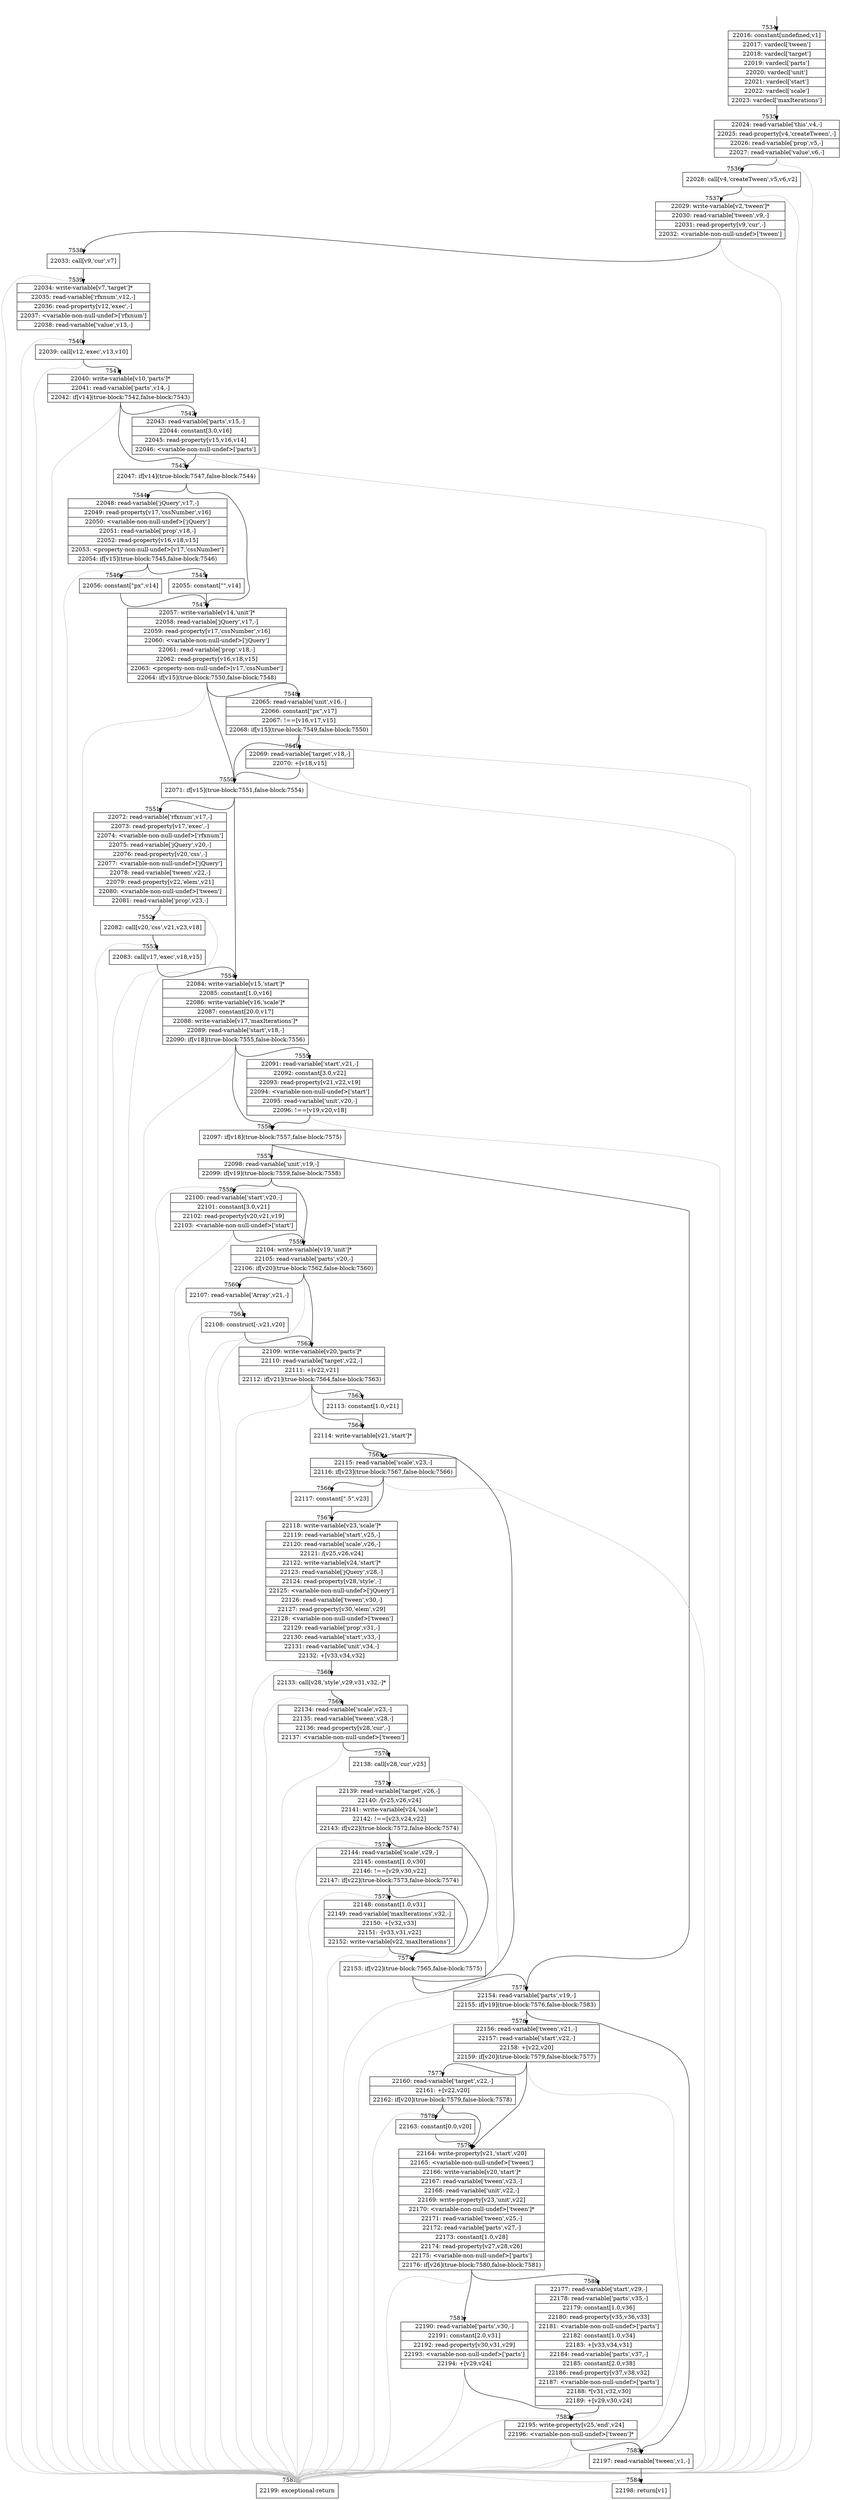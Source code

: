 digraph {
rankdir="TD"
BB_entry486[shape=none,label=""];
BB_entry486 -> BB7534 [tailport=s, headport=n, headlabel="    7534"]
BB7534 [shape=record label="{22016: constant[undefined,v1]|22017: vardecl['tween']|22018: vardecl['target']|22019: vardecl['parts']|22020: vardecl['unit']|22021: vardecl['start']|22022: vardecl['scale']|22023: vardecl['maxIterations']}" ] 
BB7534 -> BB7535 [tailport=s, headport=n, headlabel="      7535"]
BB7535 [shape=record label="{22024: read-variable['this',v4,-]|22025: read-property[v4,'createTween',-]|22026: read-variable['prop',v5,-]|22027: read-variable['value',v6,-]}" ] 
BB7535 -> BB7536 [tailport=s, headport=n, headlabel="      7536"]
BB7535 -> BB7585 [tailport=s, headport=n, color=gray, headlabel="      7585"]
BB7536 [shape=record label="{22028: call[v4,'createTween',v5,v6,v2]}" ] 
BB7536 -> BB7537 [tailport=s, headport=n, headlabel="      7537"]
BB7536 -> BB7585 [tailport=s, headport=n, color=gray]
BB7537 [shape=record label="{22029: write-variable[v2,'tween']*|22030: read-variable['tween',v9,-]|22031: read-property[v9,'cur',-]|22032: \<variable-non-null-undef\>['tween']}" ] 
BB7537 -> BB7538 [tailport=s, headport=n, headlabel="      7538"]
BB7537 -> BB7585 [tailport=s, headport=n, color=gray]
BB7538 [shape=record label="{22033: call[v9,'cur',v7]}" ] 
BB7538 -> BB7539 [tailport=s, headport=n, headlabel="      7539"]
BB7538 -> BB7585 [tailport=s, headport=n, color=gray]
BB7539 [shape=record label="{22034: write-variable[v7,'target']*|22035: read-variable['rfxnum',v12,-]|22036: read-property[v12,'exec',-]|22037: \<variable-non-null-undef\>['rfxnum']|22038: read-variable['value',v13,-]}" ] 
BB7539 -> BB7540 [tailport=s, headport=n, headlabel="      7540"]
BB7539 -> BB7585 [tailport=s, headport=n, color=gray]
BB7540 [shape=record label="{22039: call[v12,'exec',v13,v10]}" ] 
BB7540 -> BB7541 [tailport=s, headport=n, headlabel="      7541"]
BB7540 -> BB7585 [tailport=s, headport=n, color=gray]
BB7541 [shape=record label="{22040: write-variable[v10,'parts']*|22041: read-variable['parts',v14,-]|22042: if[v14](true-block:7542,false-block:7543)}" ] 
BB7541 -> BB7543 [tailport=s, headport=n, headlabel="      7543"]
BB7541 -> BB7542 [tailport=s, headport=n, headlabel="      7542"]
BB7541 -> BB7585 [tailport=s, headport=n, color=gray]
BB7542 [shape=record label="{22043: read-variable['parts',v15,-]|22044: constant[3.0,v16]|22045: read-property[v15,v16,v14]|22046: \<variable-non-null-undef\>['parts']}" ] 
BB7542 -> BB7543 [tailport=s, headport=n]
BB7542 -> BB7585 [tailport=s, headport=n, color=gray]
BB7543 [shape=record label="{22047: if[v14](true-block:7547,false-block:7544)}" ] 
BB7543 -> BB7547 [tailport=s, headport=n, headlabel="      7547"]
BB7543 -> BB7544 [tailport=s, headport=n, headlabel="      7544"]
BB7544 [shape=record label="{22048: read-variable['jQuery',v17,-]|22049: read-property[v17,'cssNumber',v16]|22050: \<variable-non-null-undef\>['jQuery']|22051: read-variable['prop',v18,-]|22052: read-property[v16,v18,v15]|22053: \<property-non-null-undef\>[v17,'cssNumber']|22054: if[v15](true-block:7545,false-block:7546)}" ] 
BB7544 -> BB7545 [tailport=s, headport=n, headlabel="      7545"]
BB7544 -> BB7546 [tailport=s, headport=n, headlabel="      7546"]
BB7544 -> BB7585 [tailport=s, headport=n, color=gray]
BB7545 [shape=record label="{22055: constant[\"\",v14]}" ] 
BB7545 -> BB7547 [tailport=s, headport=n]
BB7546 [shape=record label="{22056: constant[\"px\",v14]}" ] 
BB7546 -> BB7547 [tailport=s, headport=n]
BB7547 [shape=record label="{22057: write-variable[v14,'unit']*|22058: read-variable['jQuery',v17,-]|22059: read-property[v17,'cssNumber',v16]|22060: \<variable-non-null-undef\>['jQuery']|22061: read-variable['prop',v18,-]|22062: read-property[v16,v18,v15]|22063: \<property-non-null-undef\>[v17,'cssNumber']|22064: if[v15](true-block:7550,false-block:7548)}" ] 
BB7547 -> BB7550 [tailport=s, headport=n, headlabel="      7550"]
BB7547 -> BB7548 [tailport=s, headport=n, headlabel="      7548"]
BB7547 -> BB7585 [tailport=s, headport=n, color=gray]
BB7548 [shape=record label="{22065: read-variable['unit',v16,-]|22066: constant[\"px\",v17]|22067: !==[v16,v17,v15]|22068: if[v15](true-block:7549,false-block:7550)}" ] 
BB7548 -> BB7550 [tailport=s, headport=n]
BB7548 -> BB7549 [tailport=s, headport=n, headlabel="      7549"]
BB7548 -> BB7585 [tailport=s, headport=n, color=gray]
BB7549 [shape=record label="{22069: read-variable['target',v18,-]|22070: +[v18,v15]}" ] 
BB7549 -> BB7550 [tailport=s, headport=n]
BB7549 -> BB7585 [tailport=s, headport=n, color=gray]
BB7550 [shape=record label="{22071: if[v15](true-block:7551,false-block:7554)}" ] 
BB7550 -> BB7554 [tailport=s, headport=n, headlabel="      7554"]
BB7550 -> BB7551 [tailport=s, headport=n, headlabel="      7551"]
BB7551 [shape=record label="{22072: read-variable['rfxnum',v17,-]|22073: read-property[v17,'exec',-]|22074: \<variable-non-null-undef\>['rfxnum']|22075: read-variable['jQuery',v20,-]|22076: read-property[v20,'css',-]|22077: \<variable-non-null-undef\>['jQuery']|22078: read-variable['tween',v22,-]|22079: read-property[v22,'elem',v21]|22080: \<variable-non-null-undef\>['tween']|22081: read-variable['prop',v23,-]}" ] 
BB7551 -> BB7552 [tailport=s, headport=n, headlabel="      7552"]
BB7551 -> BB7585 [tailport=s, headport=n, color=gray]
BB7552 [shape=record label="{22082: call[v20,'css',v21,v23,v18]}" ] 
BB7552 -> BB7553 [tailport=s, headport=n, headlabel="      7553"]
BB7552 -> BB7585 [tailport=s, headport=n, color=gray]
BB7553 [shape=record label="{22083: call[v17,'exec',v18,v15]}" ] 
BB7553 -> BB7554 [tailport=s, headport=n]
BB7553 -> BB7585 [tailport=s, headport=n, color=gray]
BB7554 [shape=record label="{22084: write-variable[v15,'start']*|22085: constant[1.0,v16]|22086: write-variable[v16,'scale']*|22087: constant[20.0,v17]|22088: write-variable[v17,'maxIterations']*|22089: read-variable['start',v18,-]|22090: if[v18](true-block:7555,false-block:7556)}" ] 
BB7554 -> BB7556 [tailport=s, headport=n, headlabel="      7556"]
BB7554 -> BB7555 [tailport=s, headport=n, headlabel="      7555"]
BB7554 -> BB7585 [tailport=s, headport=n, color=gray]
BB7555 [shape=record label="{22091: read-variable['start',v21,-]|22092: constant[3.0,v22]|22093: read-property[v21,v22,v19]|22094: \<variable-non-null-undef\>['start']|22095: read-variable['unit',v20,-]|22096: !==[v19,v20,v18]}" ] 
BB7555 -> BB7556 [tailport=s, headport=n]
BB7555 -> BB7585 [tailport=s, headport=n, color=gray]
BB7556 [shape=record label="{22097: if[v18](true-block:7557,false-block:7575)}" ] 
BB7556 -> BB7557 [tailport=s, headport=n, headlabel="      7557"]
BB7556 -> BB7575 [tailport=s, headport=n, headlabel="      7575"]
BB7557 [shape=record label="{22098: read-variable['unit',v19,-]|22099: if[v19](true-block:7559,false-block:7558)}" ] 
BB7557 -> BB7559 [tailport=s, headport=n, headlabel="      7559"]
BB7557 -> BB7558 [tailport=s, headport=n, headlabel="      7558"]
BB7557 -> BB7585 [tailport=s, headport=n, color=gray]
BB7558 [shape=record label="{22100: read-variable['start',v20,-]|22101: constant[3.0,v21]|22102: read-property[v20,v21,v19]|22103: \<variable-non-null-undef\>['start']}" ] 
BB7558 -> BB7559 [tailport=s, headport=n]
BB7558 -> BB7585 [tailport=s, headport=n, color=gray]
BB7559 [shape=record label="{22104: write-variable[v19,'unit']*|22105: read-variable['parts',v20,-]|22106: if[v20](true-block:7562,false-block:7560)}" ] 
BB7559 -> BB7562 [tailport=s, headport=n, headlabel="      7562"]
BB7559 -> BB7560 [tailport=s, headport=n, headlabel="      7560"]
BB7559 -> BB7585 [tailport=s, headport=n, color=gray]
BB7560 [shape=record label="{22107: read-variable['Array',v21,-]}" ] 
BB7560 -> BB7561 [tailport=s, headport=n, headlabel="      7561"]
BB7560 -> BB7585 [tailport=s, headport=n, color=gray]
BB7561 [shape=record label="{22108: construct[-,v21,v20]}" ] 
BB7561 -> BB7562 [tailport=s, headport=n]
BB7561 -> BB7585 [tailport=s, headport=n, color=gray]
BB7562 [shape=record label="{22109: write-variable[v20,'parts']*|22110: read-variable['target',v22,-]|22111: +[v22,v21]|22112: if[v21](true-block:7564,false-block:7563)}" ] 
BB7562 -> BB7564 [tailport=s, headport=n, headlabel="      7564"]
BB7562 -> BB7563 [tailport=s, headport=n, headlabel="      7563"]
BB7562 -> BB7585 [tailport=s, headport=n, color=gray]
BB7563 [shape=record label="{22113: constant[1.0,v21]}" ] 
BB7563 -> BB7564 [tailport=s, headport=n]
BB7564 [shape=record label="{22114: write-variable[v21,'start']*}" ] 
BB7564 -> BB7565 [tailport=s, headport=n, headlabel="      7565"]
BB7565 [shape=record label="{22115: read-variable['scale',v23,-]|22116: if[v23](true-block:7567,false-block:7566)}" ] 
BB7565 -> BB7567 [tailport=s, headport=n, headlabel="      7567"]
BB7565 -> BB7566 [tailport=s, headport=n, headlabel="      7566"]
BB7565 -> BB7585 [tailport=s, headport=n, color=gray]
BB7566 [shape=record label="{22117: constant[\".5\",v23]}" ] 
BB7566 -> BB7567 [tailport=s, headport=n]
BB7567 [shape=record label="{22118: write-variable[v23,'scale']*|22119: read-variable['start',v25,-]|22120: read-variable['scale',v26,-]|22121: /[v25,v26,v24]|22122: write-variable[v24,'start']*|22123: read-variable['jQuery',v28,-]|22124: read-property[v28,'style',-]|22125: \<variable-non-null-undef\>['jQuery']|22126: read-variable['tween',v30,-]|22127: read-property[v30,'elem',v29]|22128: \<variable-non-null-undef\>['tween']|22129: read-variable['prop',v31,-]|22130: read-variable['start',v33,-]|22131: read-variable['unit',v34,-]|22132: +[v33,v34,v32]}" ] 
BB7567 -> BB7568 [tailport=s, headport=n, headlabel="      7568"]
BB7567 -> BB7585 [tailport=s, headport=n, color=gray]
BB7568 [shape=record label="{22133: call[v28,'style',v29,v31,v32,-]*}" ] 
BB7568 -> BB7569 [tailport=s, headport=n, headlabel="      7569"]
BB7568 -> BB7585 [tailport=s, headport=n, color=gray]
BB7569 [shape=record label="{22134: read-variable['scale',v23,-]|22135: read-variable['tween',v28,-]|22136: read-property[v28,'cur',-]|22137: \<variable-non-null-undef\>['tween']}" ] 
BB7569 -> BB7570 [tailport=s, headport=n, headlabel="      7570"]
BB7569 -> BB7585 [tailport=s, headport=n, color=gray]
BB7570 [shape=record label="{22138: call[v28,'cur',v25]}" ] 
BB7570 -> BB7571 [tailport=s, headport=n, headlabel="      7571"]
BB7570 -> BB7585 [tailport=s, headport=n, color=gray]
BB7571 [shape=record label="{22139: read-variable['target',v26,-]|22140: /[v25,v26,v24]|22141: write-variable[v24,'scale']|22142: !==[v23,v24,v22]|22143: if[v22](true-block:7572,false-block:7574)}" ] 
BB7571 -> BB7574 [tailport=s, headport=n, headlabel="      7574"]
BB7571 -> BB7572 [tailport=s, headport=n, headlabel="      7572"]
BB7571 -> BB7585 [tailport=s, headport=n, color=gray]
BB7572 [shape=record label="{22144: read-variable['scale',v29,-]|22145: constant[1.0,v30]|22146: !==[v29,v30,v22]|22147: if[v22](true-block:7573,false-block:7574)}" ] 
BB7572 -> BB7574 [tailport=s, headport=n]
BB7572 -> BB7573 [tailport=s, headport=n, headlabel="      7573"]
BB7572 -> BB7585 [tailport=s, headport=n, color=gray]
BB7573 [shape=record label="{22148: constant[1.0,v31]|22149: read-variable['maxIterations',v32,-]|22150: +[v32,v33]|22151: -[v33,v31,v22]|22152: write-variable[v22,'maxIterations']}" ] 
BB7573 -> BB7574 [tailport=s, headport=n]
BB7573 -> BB7585 [tailport=s, headport=n, color=gray]
BB7574 [shape=record label="{22153: if[v22](true-block:7565,false-block:7575)}" ] 
BB7574 -> BB7565 [tailport=s, headport=n]
BB7574 -> BB7575 [tailport=s, headport=n]
BB7575 [shape=record label="{22154: read-variable['parts',v19,-]|22155: if[v19](true-block:7576,false-block:7583)}" ] 
BB7575 -> BB7576 [tailport=s, headport=n, headlabel="      7576"]
BB7575 -> BB7583 [tailport=s, headport=n, headlabel="      7583"]
BB7575 -> BB7585 [tailport=s, headport=n, color=gray]
BB7576 [shape=record label="{22156: read-variable['tween',v21,-]|22157: read-variable['start',v22,-]|22158: +[v22,v20]|22159: if[v20](true-block:7579,false-block:7577)}" ] 
BB7576 -> BB7579 [tailport=s, headport=n, headlabel="      7579"]
BB7576 -> BB7577 [tailport=s, headport=n, headlabel="      7577"]
BB7576 -> BB7585 [tailport=s, headport=n, color=gray]
BB7577 [shape=record label="{22160: read-variable['target',v22,-]|22161: +[v22,v20]|22162: if[v20](true-block:7579,false-block:7578)}" ] 
BB7577 -> BB7579 [tailport=s, headport=n]
BB7577 -> BB7578 [tailport=s, headport=n, headlabel="      7578"]
BB7577 -> BB7585 [tailport=s, headport=n, color=gray]
BB7578 [shape=record label="{22163: constant[0.0,v20]}" ] 
BB7578 -> BB7579 [tailport=s, headport=n]
BB7579 [shape=record label="{22164: write-property[v21,'start',v20]|22165: \<variable-non-null-undef\>['tween']|22166: write-variable[v20,'start']*|22167: read-variable['tween',v23,-]|22168: read-variable['unit',v22,-]|22169: write-property[v23,'unit',v22]|22170: \<variable-non-null-undef\>['tween']*|22171: read-variable['tween',v25,-]|22172: read-variable['parts',v27,-]|22173: constant[1.0,v28]|22174: read-property[v27,v28,v26]|22175: \<variable-non-null-undef\>['parts']|22176: if[v26](true-block:7580,false-block:7581)}" ] 
BB7579 -> BB7580 [tailport=s, headport=n, headlabel="      7580"]
BB7579 -> BB7581 [tailport=s, headport=n, headlabel="      7581"]
BB7579 -> BB7585 [tailport=s, headport=n, color=gray]
BB7580 [shape=record label="{22177: read-variable['start',v29,-]|22178: read-variable['parts',v35,-]|22179: constant[1.0,v36]|22180: read-property[v35,v36,v33]|22181: \<variable-non-null-undef\>['parts']|22182: constant[1.0,v34]|22183: +[v33,v34,v31]|22184: read-variable['parts',v37,-]|22185: constant[2.0,v38]|22186: read-property[v37,v38,v32]|22187: \<variable-non-null-undef\>['parts']|22188: *[v31,v32,v30]|22189: +[v29,v30,v24]}" ] 
BB7580 -> BB7582 [tailport=s, headport=n, headlabel="      7582"]
BB7580 -> BB7585 [tailport=s, headport=n, color=gray]
BB7581 [shape=record label="{22190: read-variable['parts',v30,-]|22191: constant[2.0,v31]|22192: read-property[v30,v31,v29]|22193: \<variable-non-null-undef\>['parts']|22194: +[v29,v24]}" ] 
BB7581 -> BB7582 [tailport=s, headport=n]
BB7581 -> BB7585 [tailport=s, headport=n, color=gray]
BB7582 [shape=record label="{22195: write-property[v25,'end',v24]|22196: \<variable-non-null-undef\>['tween']*}" ] 
BB7582 -> BB7583 [tailport=s, headport=n]
BB7582 -> BB7585 [tailport=s, headport=n, color=gray]
BB7583 [shape=record label="{22197: read-variable['tween',v1,-]}" ] 
BB7583 -> BB7584 [tailport=s, headport=n, headlabel="      7584"]
BB7583 -> BB7585 [tailport=s, headport=n, color=gray]
BB7584 [shape=record label="{22198: return[v1]}" ] 
BB7585 [shape=record label="{22199: exceptional-return}" ] 
}
